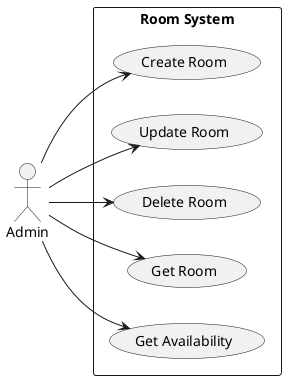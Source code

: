 @startuml RoomSubSystem

left to right direction

skinparam Monochrome true
skinparam Shadowing false
skinparam packageStyle rectangle

actor Admin

rectangle "Room System" {
    Admin --> (Create Room)
    Admin --> (Update Room)
    Admin --> (Delete Room)
    Admin --> (Get Room)
    Admin --> (Get Availability)
}

@enduml